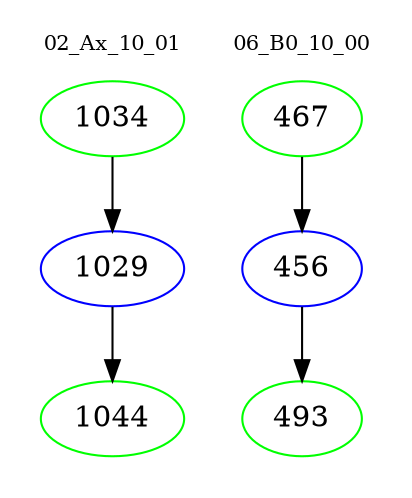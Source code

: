 digraph{
subgraph cluster_0 {
color = white
label = "02_Ax_10_01";
fontsize=10;
T0_1034 [label="1034", color="green"]
T0_1034 -> T0_1029 [color="black"]
T0_1029 [label="1029", color="blue"]
T0_1029 -> T0_1044 [color="black"]
T0_1044 [label="1044", color="green"]
}
subgraph cluster_1 {
color = white
label = "06_B0_10_00";
fontsize=10;
T1_467 [label="467", color="green"]
T1_467 -> T1_456 [color="black"]
T1_456 [label="456", color="blue"]
T1_456 -> T1_493 [color="black"]
T1_493 [label="493", color="green"]
}
}
